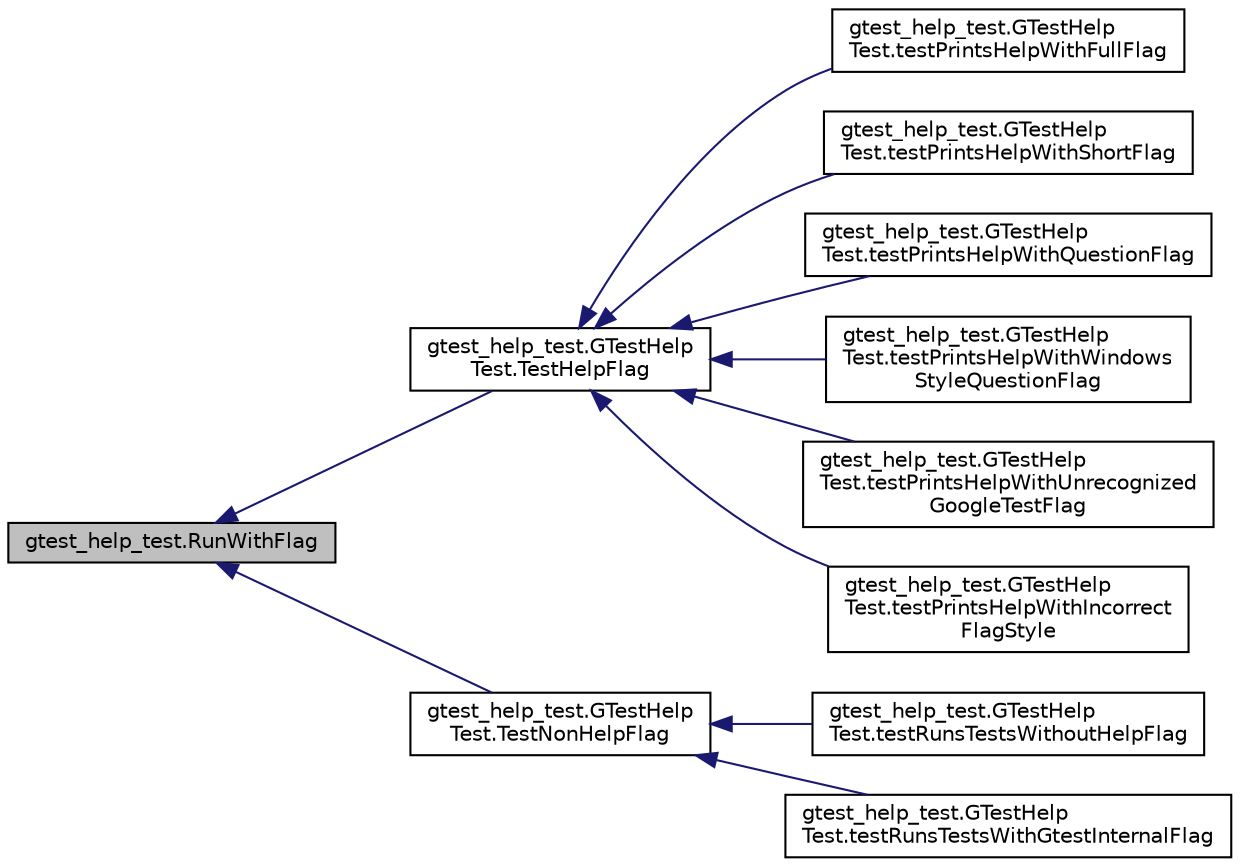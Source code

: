 digraph "gtest_help_test.RunWithFlag"
{
  edge [fontname="Helvetica",fontsize="10",labelfontname="Helvetica",labelfontsize="10"];
  node [fontname="Helvetica",fontsize="10",shape=record];
  rankdir="LR";
  Node1 [label="gtest_help_test.RunWithFlag",height=0.2,width=0.4,color="black", fillcolor="grey75", style="filled", fontcolor="black"];
  Node1 -> Node2 [dir="back",color="midnightblue",fontsize="10",style="solid",fontname="Helvetica"];
  Node2 [label="gtest_help_test.GTestHelp\lTest.TestHelpFlag",height=0.2,width=0.4,color="black", fillcolor="white", style="filled",URL="$d8/d20/classgtest__help__test_1_1_g_test_help_test.html#a26cc1a64bd67278252ebfcd0ac0dca0c"];
  Node2 -> Node3 [dir="back",color="midnightblue",fontsize="10",style="solid",fontname="Helvetica"];
  Node3 [label="gtest_help_test.GTestHelp\lTest.testPrintsHelpWithFullFlag",height=0.2,width=0.4,color="black", fillcolor="white", style="filled",URL="$d8/d20/classgtest__help__test_1_1_g_test_help_test.html#ad91b46ad4506ff52b337b63f6b6c2ad1"];
  Node2 -> Node4 [dir="back",color="midnightblue",fontsize="10",style="solid",fontname="Helvetica"];
  Node4 [label="gtest_help_test.GTestHelp\lTest.testPrintsHelpWithShortFlag",height=0.2,width=0.4,color="black", fillcolor="white", style="filled",URL="$d8/d20/classgtest__help__test_1_1_g_test_help_test.html#a3dd96058d093a89350769b4e2cc36563"];
  Node2 -> Node5 [dir="back",color="midnightblue",fontsize="10",style="solid",fontname="Helvetica"];
  Node5 [label="gtest_help_test.GTestHelp\lTest.testPrintsHelpWithQuestionFlag",height=0.2,width=0.4,color="black", fillcolor="white", style="filled",URL="$d8/d20/classgtest__help__test_1_1_g_test_help_test.html#aafd4d1857c2538c8b1f7cc5a5d1e38b4"];
  Node2 -> Node6 [dir="back",color="midnightblue",fontsize="10",style="solid",fontname="Helvetica"];
  Node6 [label="gtest_help_test.GTestHelp\lTest.testPrintsHelpWithWindows\lStyleQuestionFlag",height=0.2,width=0.4,color="black", fillcolor="white", style="filled",URL="$d8/d20/classgtest__help__test_1_1_g_test_help_test.html#a7be99cd30193e2eecf79f9d65f561afc"];
  Node2 -> Node7 [dir="back",color="midnightblue",fontsize="10",style="solid",fontname="Helvetica"];
  Node7 [label="gtest_help_test.GTestHelp\lTest.testPrintsHelpWithUnrecognized\lGoogleTestFlag",height=0.2,width=0.4,color="black", fillcolor="white", style="filled",URL="$d8/d20/classgtest__help__test_1_1_g_test_help_test.html#a701abb8f34df726b9129d7654cb32066"];
  Node2 -> Node8 [dir="back",color="midnightblue",fontsize="10",style="solid",fontname="Helvetica"];
  Node8 [label="gtest_help_test.GTestHelp\lTest.testPrintsHelpWithIncorrect\lFlagStyle",height=0.2,width=0.4,color="black", fillcolor="white", style="filled",URL="$d8/d20/classgtest__help__test_1_1_g_test_help_test.html#ab8d379bbb0da7403ced599f4ee498728"];
  Node1 -> Node9 [dir="back",color="midnightblue",fontsize="10",style="solid",fontname="Helvetica"];
  Node9 [label="gtest_help_test.GTestHelp\lTest.TestNonHelpFlag",height=0.2,width=0.4,color="black", fillcolor="white", style="filled",URL="$d8/d20/classgtest__help__test_1_1_g_test_help_test.html#a03ffa91ecf6193ed2ed80b53933112ab"];
  Node9 -> Node10 [dir="back",color="midnightblue",fontsize="10",style="solid",fontname="Helvetica"];
  Node10 [label="gtest_help_test.GTestHelp\lTest.testRunsTestsWithoutHelpFlag",height=0.2,width=0.4,color="black", fillcolor="white", style="filled",URL="$d8/d20/classgtest__help__test_1_1_g_test_help_test.html#ae7831f92e8e3763c07afb908915b3d20"];
  Node9 -> Node11 [dir="back",color="midnightblue",fontsize="10",style="solid",fontname="Helvetica"];
  Node11 [label="gtest_help_test.GTestHelp\lTest.testRunsTestsWithGtestInternalFlag",height=0.2,width=0.4,color="black", fillcolor="white", style="filled",URL="$d8/d20/classgtest__help__test_1_1_g_test_help_test.html#a0ebec2e3154d22a63e362d2196f9c638"];
}
